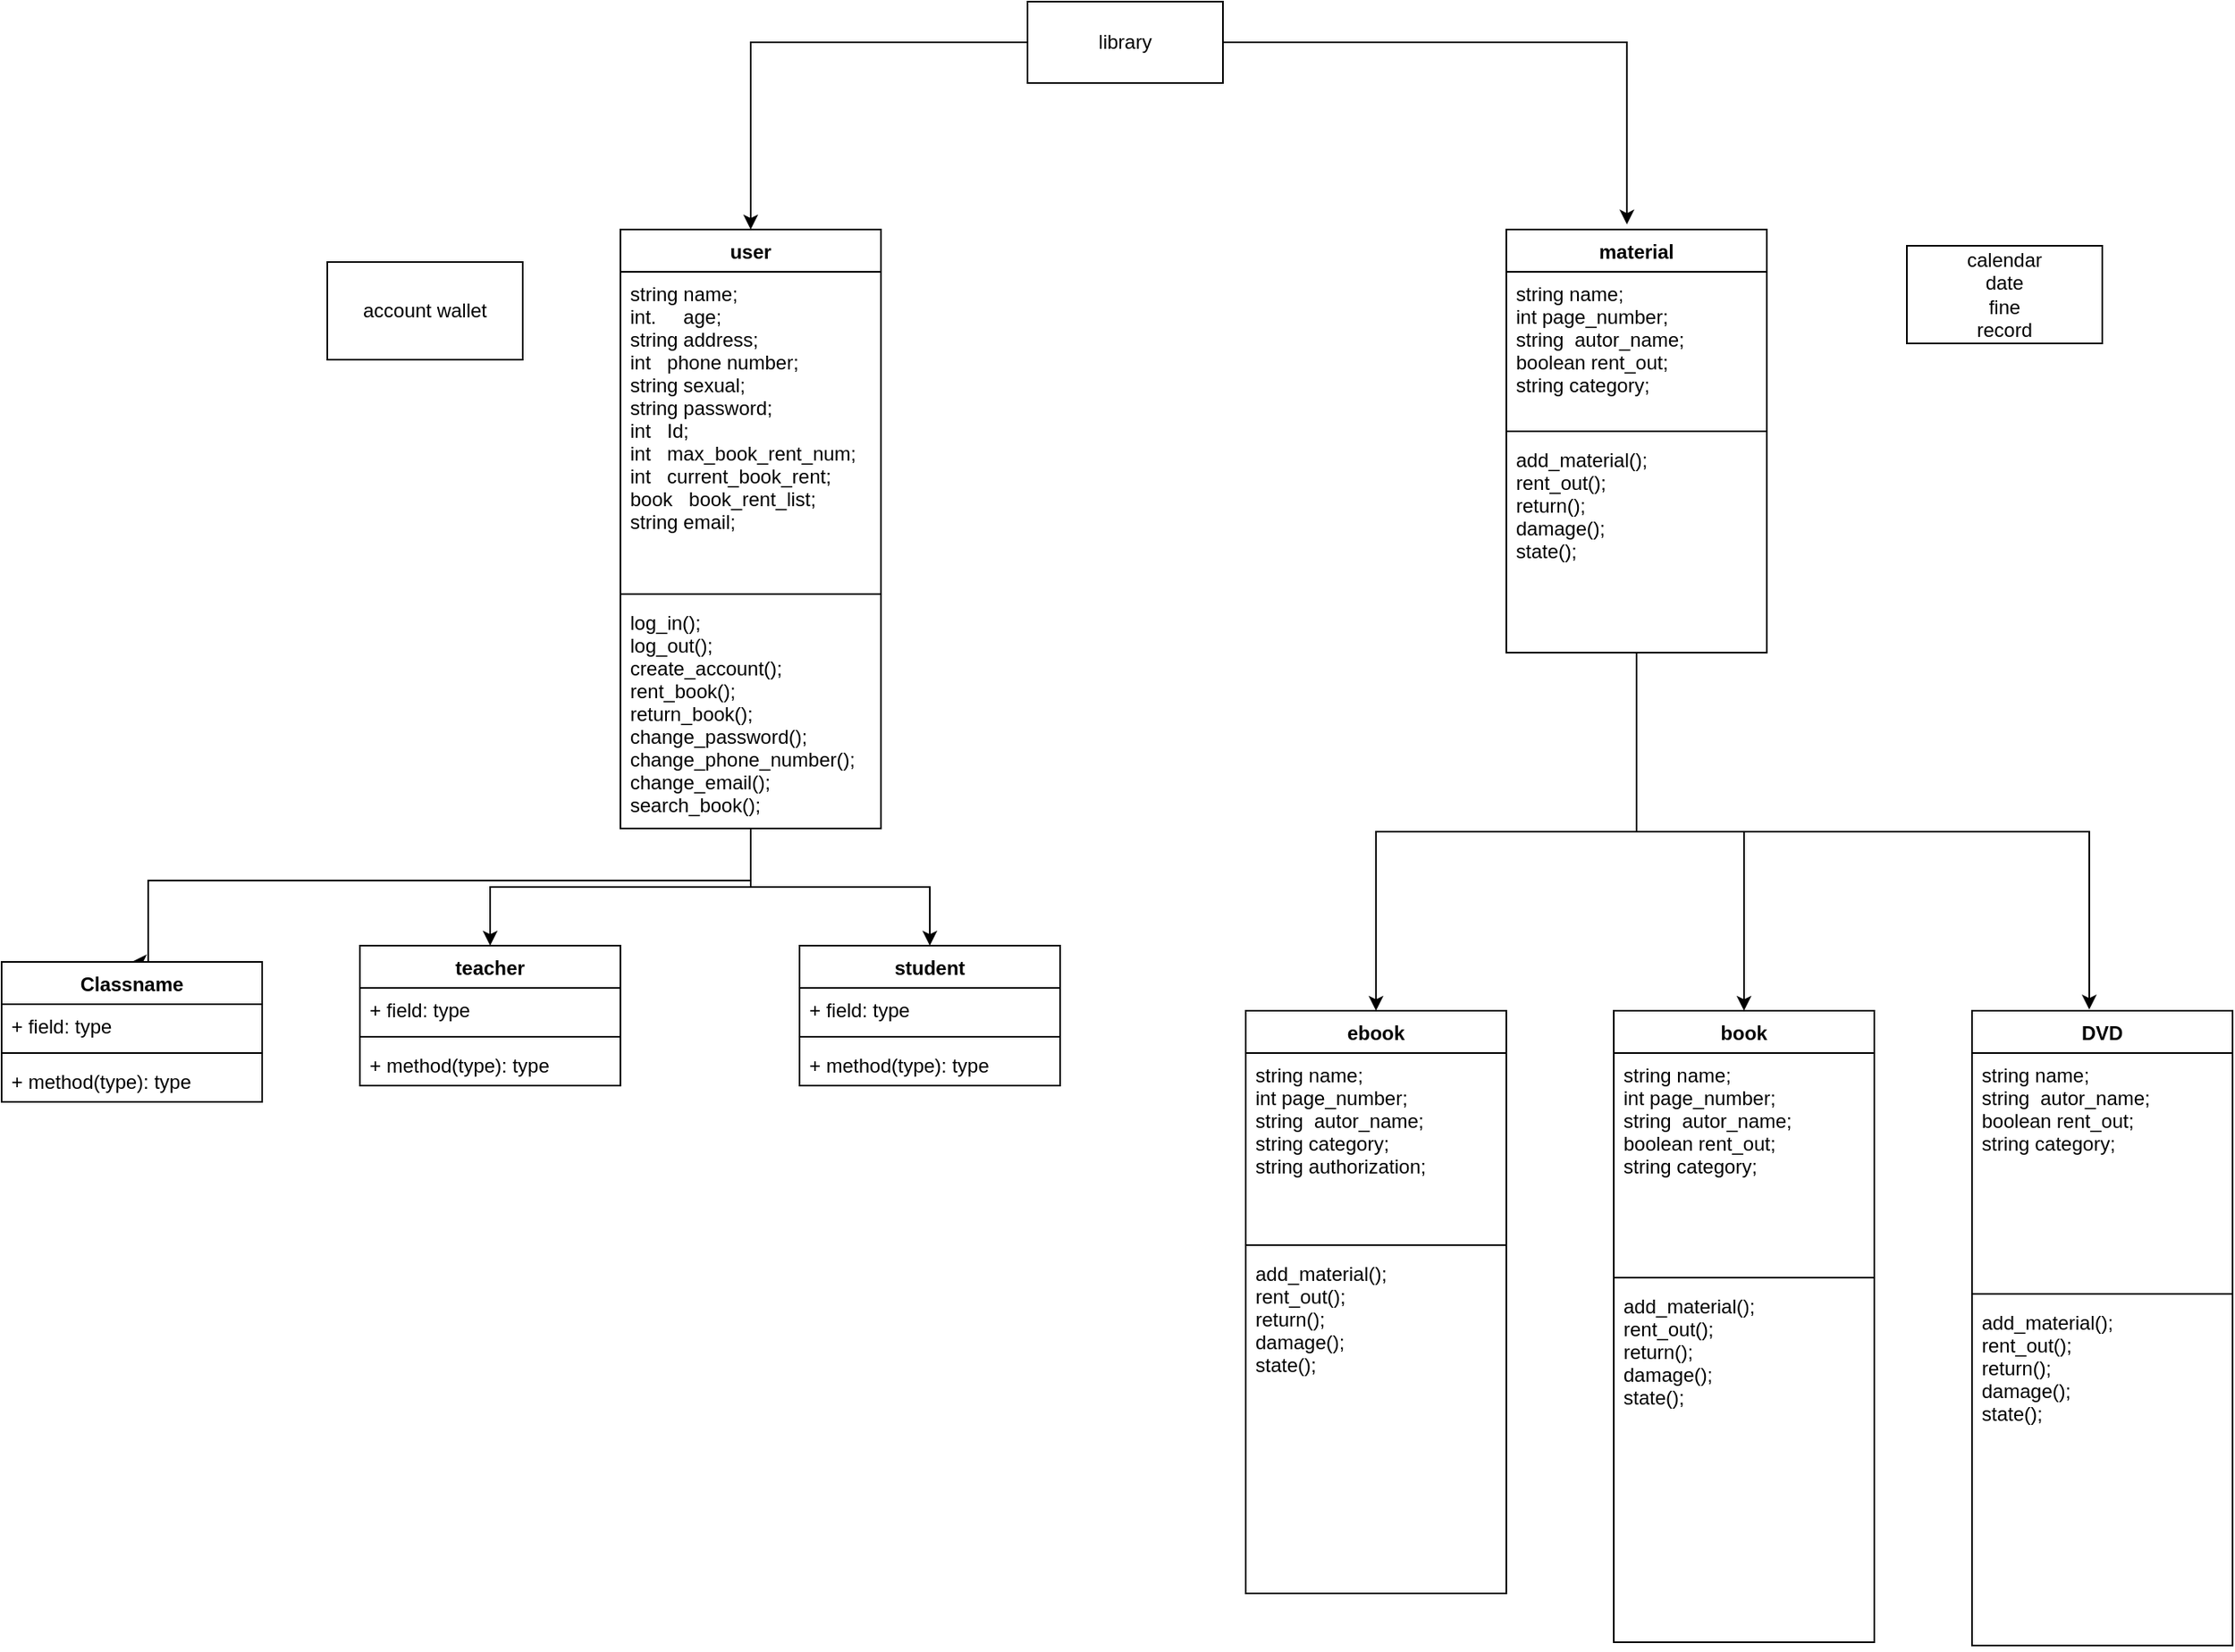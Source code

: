 <mxfile version="13.6.6" type="github"><diagram id="yWoye2Kw_H8vIAHeB6Sl" name="Page-1"><mxGraphModel dx="1202" dy="491" grid="1" gridSize="10" guides="1" tooltips="1" connect="1" arrows="1" fold="1" page="1" pageScale="1" pageWidth="827" pageHeight="1169" math="0" shadow="0"><root><mxCell id="0"/><mxCell id="1" parent="0"/><mxCell id="uwrhguTHplQGWkpkG8sg-5" style="edgeStyle=orthogonalEdgeStyle;rounded=0;orthogonalLoop=1;jettySize=auto;html=1;entryX=0.463;entryY=-0.012;entryDx=0;entryDy=0;entryPerimeter=0;" parent="1" source="uwrhguTHplQGWkpkG8sg-1" target="uwrhguTHplQGWkpkG8sg-7" edge="1"><mxGeometry relative="1" as="geometry"><mxPoint x="300" y="340" as="targetPoint"/></mxGeometry></mxCell><mxCell id="uwrhguTHplQGWkpkG8sg-15" style="edgeStyle=orthogonalEdgeStyle;rounded=0;orthogonalLoop=1;jettySize=auto;html=1;entryX=0.5;entryY=0;entryDx=0;entryDy=0;" parent="1" source="uwrhguTHplQGWkpkG8sg-1" target="uwrhguTHplQGWkpkG8sg-11" edge="1"><mxGeometry relative="1" as="geometry"/></mxCell><mxCell id="uwrhguTHplQGWkpkG8sg-1" value="library" style="rounded=0;whiteSpace=wrap;html=1;" parent="1" vertex="1"><mxGeometry x="120" y="220" width="120" height="50" as="geometry"/></mxCell><mxCell id="SwFgUw05B9-wzvHkl7Cm-1" value="account wallet&lt;br&gt;" style="whiteSpace=wrap;html=1;" parent="1" vertex="1"><mxGeometry x="-310" y="380" width="120" height="60" as="geometry"/></mxCell><mxCell id="SwFgUw05B9-wzvHkl7Cm-2" value="calendar&lt;br&gt;date&lt;br&gt;fine&lt;br&gt;record" style="whiteSpace=wrap;html=1;" parent="1" vertex="1"><mxGeometry x="660" y="370" width="120" height="60" as="geometry"/></mxCell><mxCell id="SwFgUw05B9-wzvHkl7Cm-31" style="edgeStyle=orthogonalEdgeStyle;rounded=0;orthogonalLoop=1;jettySize=auto;html=1;entryX=0.5;entryY=0;entryDx=0;entryDy=0;" parent="1" source="uwrhguTHplQGWkpkG8sg-11" target="SwFgUw05B9-wzvHkl7Cm-3" edge="1"><mxGeometry relative="1" as="geometry"/></mxCell><mxCell id="SwFgUw05B9-wzvHkl7Cm-32" style="edgeStyle=orthogonalEdgeStyle;rounded=0;orthogonalLoop=1;jettySize=auto;html=1;entryX=0.5;entryY=0;entryDx=0;entryDy=0;" parent="1" source="uwrhguTHplQGWkpkG8sg-11" target="SwFgUw05B9-wzvHkl7Cm-7" edge="1"><mxGeometry relative="1" as="geometry"/></mxCell><mxCell id="SwFgUw05B9-wzvHkl7Cm-33" style="edgeStyle=orthogonalEdgeStyle;rounded=0;orthogonalLoop=1;jettySize=auto;html=1;entryX=0.5;entryY=0;entryDx=0;entryDy=0;" parent="1" source="uwrhguTHplQGWkpkG8sg-11" target="SwFgUw05B9-wzvHkl7Cm-34" edge="1"><mxGeometry relative="1" as="geometry"><mxPoint x="-390" y="810" as="targetPoint"/><Array as="points"><mxPoint x="-50" y="760"/><mxPoint x="-420" y="760"/><mxPoint x="-420" y="810"/></Array></mxGeometry></mxCell><mxCell id="uwrhguTHplQGWkpkG8sg-11" value="user" style="swimlane;fontStyle=1;align=center;verticalAlign=top;childLayout=stackLayout;horizontal=1;startSize=26;horizontalStack=0;resizeParent=1;resizeParentMax=0;resizeLast=0;collapsible=1;marginBottom=0;" parent="1" vertex="1"><mxGeometry x="-130" y="360" width="160" height="368" as="geometry"/></mxCell><mxCell id="uwrhguTHplQGWkpkG8sg-12" value="string name;&#10;int.     age;&#10;string address;&#10;int   phone number;&#10;string sexual;&#10;string password;&#10;int   Id;&#10;int   max_book_rent_num;&#10;int   current_book_rent;&#10;book   book_rent_list;&#10;string email;&#10;&#10;" style="text;strokeColor=none;fillColor=none;align=left;verticalAlign=top;spacingLeft=4;spacingRight=4;overflow=hidden;rotatable=0;points=[[0,0.5],[1,0.5]];portConstraint=eastwest;" parent="uwrhguTHplQGWkpkG8sg-11" vertex="1"><mxGeometry y="26" width="160" height="194" as="geometry"/></mxCell><mxCell id="uwrhguTHplQGWkpkG8sg-13" value="" style="line;strokeWidth=1;fillColor=none;align=left;verticalAlign=middle;spacingTop=-1;spacingLeft=3;spacingRight=3;rotatable=0;labelPosition=right;points=[];portConstraint=eastwest;" parent="uwrhguTHplQGWkpkG8sg-11" vertex="1"><mxGeometry y="220" width="160" height="8" as="geometry"/></mxCell><mxCell id="uwrhguTHplQGWkpkG8sg-14" value="log_in();&#10;log_out();&#10;create_account();&#10;rent_book();&#10;return_book();&#10;change_password();&#10;change_phone_number();&#10;change_email();&#10;search_book();" style="text;strokeColor=none;fillColor=none;align=left;verticalAlign=top;spacingLeft=4;spacingRight=4;overflow=hidden;rotatable=0;points=[[0,0.5],[1,0.5]];portConstraint=eastwest;" parent="uwrhguTHplQGWkpkG8sg-11" vertex="1"><mxGeometry y="228" width="160" height="140" as="geometry"/></mxCell><mxCell id="SwFgUw05B9-wzvHkl7Cm-3" value="teacher" style="swimlane;fontStyle=1;align=center;verticalAlign=top;childLayout=stackLayout;horizontal=1;startSize=26;horizontalStack=0;resizeParent=1;resizeParentMax=0;resizeLast=0;collapsible=1;marginBottom=0;" parent="1" vertex="1"><mxGeometry x="-290" y="800" width="160" height="86" as="geometry"/></mxCell><mxCell id="SwFgUw05B9-wzvHkl7Cm-4" value="+ field: type" style="text;strokeColor=none;fillColor=none;align=left;verticalAlign=top;spacingLeft=4;spacingRight=4;overflow=hidden;rotatable=0;points=[[0,0.5],[1,0.5]];portConstraint=eastwest;" parent="SwFgUw05B9-wzvHkl7Cm-3" vertex="1"><mxGeometry y="26" width="160" height="26" as="geometry"/></mxCell><mxCell id="SwFgUw05B9-wzvHkl7Cm-5" value="" style="line;strokeWidth=1;fillColor=none;align=left;verticalAlign=middle;spacingTop=-1;spacingLeft=3;spacingRight=3;rotatable=0;labelPosition=right;points=[];portConstraint=eastwest;" parent="SwFgUw05B9-wzvHkl7Cm-3" vertex="1"><mxGeometry y="52" width="160" height="8" as="geometry"/></mxCell><mxCell id="SwFgUw05B9-wzvHkl7Cm-6" value="+ method(type): type" style="text;strokeColor=none;fillColor=none;align=left;verticalAlign=top;spacingLeft=4;spacingRight=4;overflow=hidden;rotatable=0;points=[[0,0.5],[1,0.5]];portConstraint=eastwest;" parent="SwFgUw05B9-wzvHkl7Cm-3" vertex="1"><mxGeometry y="60" width="160" height="26" as="geometry"/></mxCell><mxCell id="SwFgUw05B9-wzvHkl7Cm-7" value="student" style="swimlane;fontStyle=1;align=center;verticalAlign=top;childLayout=stackLayout;horizontal=1;startSize=26;horizontalStack=0;resizeParent=1;resizeParentMax=0;resizeLast=0;collapsible=1;marginBottom=0;" parent="1" vertex="1"><mxGeometry x="-20" y="800" width="160" height="86" as="geometry"/></mxCell><mxCell id="SwFgUw05B9-wzvHkl7Cm-8" value="+ field: type" style="text;strokeColor=none;fillColor=none;align=left;verticalAlign=top;spacingLeft=4;spacingRight=4;overflow=hidden;rotatable=0;points=[[0,0.5],[1,0.5]];portConstraint=eastwest;" parent="SwFgUw05B9-wzvHkl7Cm-7" vertex="1"><mxGeometry y="26" width="160" height="26" as="geometry"/></mxCell><mxCell id="SwFgUw05B9-wzvHkl7Cm-9" value="" style="line;strokeWidth=1;fillColor=none;align=left;verticalAlign=middle;spacingTop=-1;spacingLeft=3;spacingRight=3;rotatable=0;labelPosition=right;points=[];portConstraint=eastwest;" parent="SwFgUw05B9-wzvHkl7Cm-7" vertex="1"><mxGeometry y="52" width="160" height="8" as="geometry"/></mxCell><mxCell id="SwFgUw05B9-wzvHkl7Cm-10" value="+ method(type): type" style="text;strokeColor=none;fillColor=none;align=left;verticalAlign=top;spacingLeft=4;spacingRight=4;overflow=hidden;rotatable=0;points=[[0,0.5],[1,0.5]];portConstraint=eastwest;" parent="SwFgUw05B9-wzvHkl7Cm-7" vertex="1"><mxGeometry y="60" width="160" height="26" as="geometry"/></mxCell><mxCell id="SwFgUw05B9-wzvHkl7Cm-28" style="edgeStyle=orthogonalEdgeStyle;rounded=0;orthogonalLoop=1;jettySize=auto;html=1;" parent="1" source="uwrhguTHplQGWkpkG8sg-7" target="SwFgUw05B9-wzvHkl7Cm-11" edge="1"><mxGeometry relative="1" as="geometry"/></mxCell><mxCell id="SwFgUw05B9-wzvHkl7Cm-29" style="edgeStyle=orthogonalEdgeStyle;rounded=0;orthogonalLoop=1;jettySize=auto;html=1;entryX=0.5;entryY=0;entryDx=0;entryDy=0;" parent="1" source="uwrhguTHplQGWkpkG8sg-7" target="SwFgUw05B9-wzvHkl7Cm-15" edge="1"><mxGeometry relative="1" as="geometry"/></mxCell><mxCell id="SwFgUw05B9-wzvHkl7Cm-30" style="edgeStyle=orthogonalEdgeStyle;rounded=0;orthogonalLoop=1;jettySize=auto;html=1;entryX=0.45;entryY=-0.002;entryDx=0;entryDy=0;entryPerimeter=0;" parent="1" source="uwrhguTHplQGWkpkG8sg-7" target="SwFgUw05B9-wzvHkl7Cm-19" edge="1"><mxGeometry relative="1" as="geometry"><Array as="points"><mxPoint x="494" y="730"/><mxPoint x="772" y="730"/></Array></mxGeometry></mxCell><mxCell id="uwrhguTHplQGWkpkG8sg-7" value="material" style="swimlane;fontStyle=1;align=center;verticalAlign=top;childLayout=stackLayout;horizontal=1;startSize=26;horizontalStack=0;resizeParent=1;resizeParentMax=0;resizeLast=0;collapsible=1;marginBottom=0;" parent="1" vertex="1"><mxGeometry x="414" y="360" width="160" height="260" as="geometry"><mxRectangle x="210" y="360" width="80" height="26" as="alternateBounds"/></mxGeometry></mxCell><mxCell id="uwrhguTHplQGWkpkG8sg-8" value="string name;&#10;int page_number;&#10;string  autor_name;&#10;boolean rent_out;&#10;string category;&#10;&#10;" style="text;strokeColor=none;fillColor=none;align=left;verticalAlign=top;spacingLeft=4;spacingRight=4;overflow=hidden;rotatable=0;points=[[0,0.5],[1,0.5]];portConstraint=eastwest;" parent="uwrhguTHplQGWkpkG8sg-7" vertex="1"><mxGeometry y="26" width="160" height="94" as="geometry"/></mxCell><mxCell id="uwrhguTHplQGWkpkG8sg-9" value="" style="line;strokeWidth=1;fillColor=none;align=left;verticalAlign=middle;spacingTop=-1;spacingLeft=3;spacingRight=3;rotatable=0;labelPosition=right;points=[];portConstraint=eastwest;" parent="uwrhguTHplQGWkpkG8sg-7" vertex="1"><mxGeometry y="120" width="160" height="8" as="geometry"/></mxCell><mxCell id="uwrhguTHplQGWkpkG8sg-10" value="add_material();&#10;rent_out();&#10;return();&#10;damage();&#10;state();&#10;" style="text;strokeColor=none;fillColor=none;align=left;verticalAlign=top;spacingLeft=4;spacingRight=4;overflow=hidden;rotatable=0;points=[[0,0.5],[1,0.5]];portConstraint=eastwest;" parent="uwrhguTHplQGWkpkG8sg-7" vertex="1"><mxGeometry y="128" width="160" height="132" as="geometry"/></mxCell><mxCell id="SwFgUw05B9-wzvHkl7Cm-11" value="ebook" style="swimlane;fontStyle=1;align=center;verticalAlign=top;childLayout=stackLayout;horizontal=1;startSize=26;horizontalStack=0;resizeParent=1;resizeParentMax=0;resizeLast=0;collapsible=1;marginBottom=0;" parent="1" vertex="1"><mxGeometry x="254" y="840" width="160" height="358" as="geometry"/></mxCell><mxCell id="SwFgUw05B9-wzvHkl7Cm-12" value="string name;&#10;int page_number;&#10;string  autor_name;&#10;string category;&#10;string authorization;&#10;&#10;" style="text;strokeColor=none;fillColor=none;align=left;verticalAlign=top;spacingLeft=4;spacingRight=4;overflow=hidden;rotatable=0;points=[[0,0.5],[1,0.5]];portConstraint=eastwest;" parent="SwFgUw05B9-wzvHkl7Cm-11" vertex="1"><mxGeometry y="26" width="160" height="114" as="geometry"/></mxCell><mxCell id="SwFgUw05B9-wzvHkl7Cm-13" value="" style="line;strokeWidth=1;fillColor=none;align=left;verticalAlign=middle;spacingTop=-1;spacingLeft=3;spacingRight=3;rotatable=0;labelPosition=right;points=[];portConstraint=eastwest;" parent="SwFgUw05B9-wzvHkl7Cm-11" vertex="1"><mxGeometry y="140" width="160" height="8" as="geometry"/></mxCell><mxCell id="SwFgUw05B9-wzvHkl7Cm-14" value="add_material();&#10;rent_out();&#10;return();&#10;damage();&#10;state();&#10;" style="text;strokeColor=none;fillColor=none;align=left;verticalAlign=top;spacingLeft=4;spacingRight=4;overflow=hidden;rotatable=0;points=[[0,0.5],[1,0.5]];portConstraint=eastwest;" parent="SwFgUw05B9-wzvHkl7Cm-11" vertex="1"><mxGeometry y="148" width="160" height="210" as="geometry"/></mxCell><mxCell id="SwFgUw05B9-wzvHkl7Cm-15" value="book" style="swimlane;fontStyle=1;align=center;verticalAlign=top;childLayout=stackLayout;horizontal=1;startSize=26;horizontalStack=0;resizeParent=1;resizeParentMax=0;resizeLast=0;collapsible=1;marginBottom=0;" parent="1" vertex="1"><mxGeometry x="480" y="840" width="160" height="388" as="geometry"/></mxCell><mxCell id="SwFgUw05B9-wzvHkl7Cm-16" value="string name;&#10;int page_number;&#10;string  autor_name;&#10;boolean rent_out;&#10;string category;&#10;&#10;" style="text;strokeColor=none;fillColor=none;align=left;verticalAlign=top;spacingLeft=4;spacingRight=4;overflow=hidden;rotatable=0;points=[[0,0.5],[1,0.5]];portConstraint=eastwest;" parent="SwFgUw05B9-wzvHkl7Cm-15" vertex="1"><mxGeometry y="26" width="160" height="134" as="geometry"/></mxCell><mxCell id="SwFgUw05B9-wzvHkl7Cm-17" value="" style="line;strokeWidth=1;fillColor=none;align=left;verticalAlign=middle;spacingTop=-1;spacingLeft=3;spacingRight=3;rotatable=0;labelPosition=right;points=[];portConstraint=eastwest;" parent="SwFgUw05B9-wzvHkl7Cm-15" vertex="1"><mxGeometry y="160" width="160" height="8" as="geometry"/></mxCell><mxCell id="SwFgUw05B9-wzvHkl7Cm-18" value="add_material();&#10;rent_out();&#10;return();&#10;damage();&#10;state();&#10;" style="text;strokeColor=none;fillColor=none;align=left;verticalAlign=top;spacingLeft=4;spacingRight=4;overflow=hidden;rotatable=0;points=[[0,0.5],[1,0.5]];portConstraint=eastwest;" parent="SwFgUw05B9-wzvHkl7Cm-15" vertex="1"><mxGeometry y="168" width="160" height="220" as="geometry"/></mxCell><mxCell id="SwFgUw05B9-wzvHkl7Cm-19" value="DVD" style="swimlane;fontStyle=1;align=center;verticalAlign=top;childLayout=stackLayout;horizontal=1;startSize=26;horizontalStack=0;resizeParent=1;resizeParentMax=0;resizeLast=0;collapsible=1;marginBottom=0;" parent="1" vertex="1"><mxGeometry x="700" y="840" width="160" height="390" as="geometry"/></mxCell><mxCell id="SwFgUw05B9-wzvHkl7Cm-20" value="string name;&#10;string  autor_name;&#10;boolean rent_out;&#10;string category;&#10;&#10;&#10;" style="text;strokeColor=none;fillColor=none;align=left;verticalAlign=top;spacingLeft=4;spacingRight=4;overflow=hidden;rotatable=0;points=[[0,0.5],[1,0.5]];portConstraint=eastwest;" parent="SwFgUw05B9-wzvHkl7Cm-19" vertex="1"><mxGeometry y="26" width="160" height="144" as="geometry"/></mxCell><mxCell id="SwFgUw05B9-wzvHkl7Cm-21" value="" style="line;strokeWidth=1;fillColor=none;align=left;verticalAlign=middle;spacingTop=-1;spacingLeft=3;spacingRight=3;rotatable=0;labelPosition=right;points=[];portConstraint=eastwest;" parent="SwFgUw05B9-wzvHkl7Cm-19" vertex="1"><mxGeometry y="170" width="160" height="8" as="geometry"/></mxCell><mxCell id="SwFgUw05B9-wzvHkl7Cm-22" value="add_material();&#10;rent_out();&#10;return();&#10;damage();&#10;state();&#10;" style="text;strokeColor=none;fillColor=none;align=left;verticalAlign=top;spacingLeft=4;spacingRight=4;overflow=hidden;rotatable=0;points=[[0,0.5],[1,0.5]];portConstraint=eastwest;" parent="SwFgUw05B9-wzvHkl7Cm-19" vertex="1"><mxGeometry y="178" width="160" height="212" as="geometry"/></mxCell><mxCell id="SwFgUw05B9-wzvHkl7Cm-34" value="Classname" style="swimlane;fontStyle=1;align=center;verticalAlign=top;childLayout=stackLayout;horizontal=1;startSize=26;horizontalStack=0;resizeParent=1;resizeParentMax=0;resizeLast=0;collapsible=1;marginBottom=0;" parent="1" vertex="1"><mxGeometry x="-510" y="810" width="160" height="86" as="geometry"/></mxCell><mxCell id="SwFgUw05B9-wzvHkl7Cm-35" value="+ field: type" style="text;strokeColor=none;fillColor=none;align=left;verticalAlign=top;spacingLeft=4;spacingRight=4;overflow=hidden;rotatable=0;points=[[0,0.5],[1,0.5]];portConstraint=eastwest;" parent="SwFgUw05B9-wzvHkl7Cm-34" vertex="1"><mxGeometry y="26" width="160" height="26" as="geometry"/></mxCell><mxCell id="SwFgUw05B9-wzvHkl7Cm-36" value="" style="line;strokeWidth=1;fillColor=none;align=left;verticalAlign=middle;spacingTop=-1;spacingLeft=3;spacingRight=3;rotatable=0;labelPosition=right;points=[];portConstraint=eastwest;" parent="SwFgUw05B9-wzvHkl7Cm-34" vertex="1"><mxGeometry y="52" width="160" height="8" as="geometry"/></mxCell><mxCell id="SwFgUw05B9-wzvHkl7Cm-37" value="+ method(type): type" style="text;strokeColor=none;fillColor=none;align=left;verticalAlign=top;spacingLeft=4;spacingRight=4;overflow=hidden;rotatable=0;points=[[0,0.5],[1,0.5]];portConstraint=eastwest;" parent="SwFgUw05B9-wzvHkl7Cm-34" vertex="1"><mxGeometry y="60" width="160" height="26" as="geometry"/></mxCell></root></mxGraphModel></diagram></mxfile>